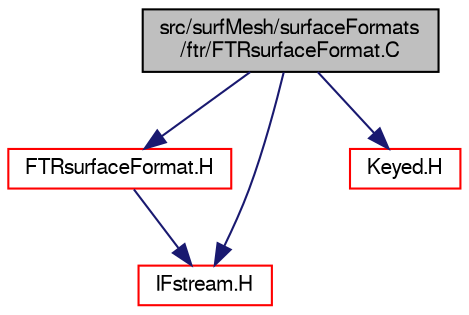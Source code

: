 digraph "src/surfMesh/surfaceFormats/ftr/FTRsurfaceFormat.C"
{
  bgcolor="transparent";
  edge [fontname="FreeSans",fontsize="10",labelfontname="FreeSans",labelfontsize="10"];
  node [fontname="FreeSans",fontsize="10",shape=record];
  Node0 [label="src/surfMesh/surfaceFormats\l/ftr/FTRsurfaceFormat.C",height=0.2,width=0.4,color="black", fillcolor="grey75", style="filled", fontcolor="black"];
  Node0 -> Node1 [color="midnightblue",fontsize="10",style="solid",fontname="FreeSans"];
  Node1 [label="FTRsurfaceFormat.H",height=0.2,width=0.4,color="red",URL="$a15101.html"];
  Node1 -> Node2 [color="midnightblue",fontsize="10",style="solid",fontname="FreeSans"];
  Node2 [label="IFstream.H",height=0.2,width=0.4,color="red",URL="$a09059.html"];
  Node0 -> Node181 [color="midnightblue",fontsize="10",style="solid",fontname="FreeSans"];
  Node181 [label="Keyed.H",height=0.2,width=0.4,color="red",URL="$a08510.html"];
  Node0 -> Node2 [color="midnightblue",fontsize="10",style="solid",fontname="FreeSans"];
}

